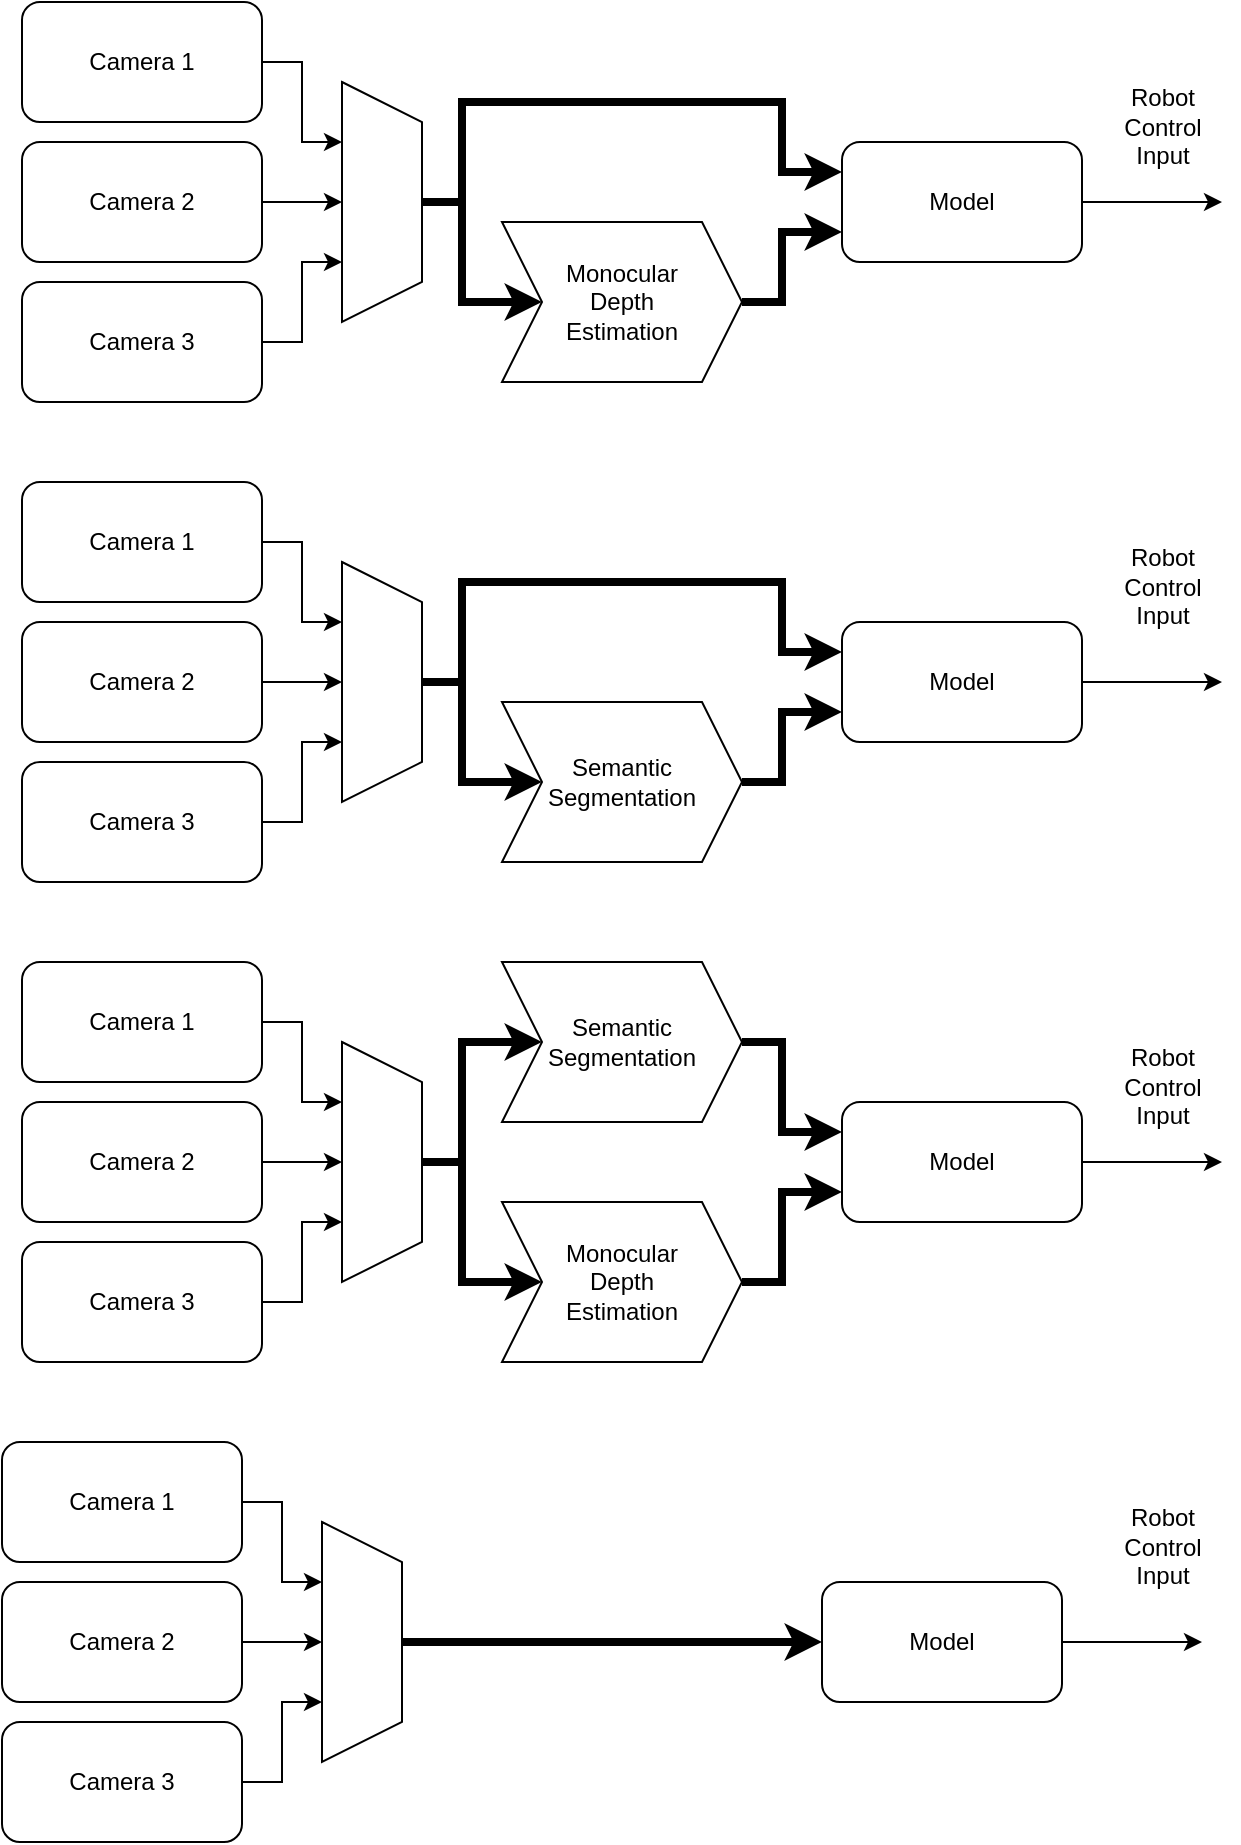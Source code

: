 <mxfile version="27.0.3">
  <diagram name="Page-1" id="Rbg0aRbWjIbsujZl2r_W">
    <mxGraphModel dx="1492" dy="953" grid="1" gridSize="10" guides="1" tooltips="1" connect="1" arrows="1" fold="1" page="1" pageScale="1" pageWidth="850" pageHeight="1100" math="0" shadow="0">
      <root>
        <mxCell id="0" />
        <mxCell id="1" parent="0" />
        <mxCell id="hCRmuGgDrYymKXtJAuy6-20" value="Camera 1" style="rounded=1;whiteSpace=wrap;html=1;" vertex="1" parent="1">
          <mxGeometry x="40" y="120" width="120" height="60" as="geometry" />
        </mxCell>
        <mxCell id="hCRmuGgDrYymKXtJAuy6-21" value="Camera 2" style="rounded=1;whiteSpace=wrap;html=1;" vertex="1" parent="1">
          <mxGeometry x="40" y="190" width="120" height="60" as="geometry" />
        </mxCell>
        <mxCell id="hCRmuGgDrYymKXtJAuy6-22" value="Camera 3" style="rounded=1;whiteSpace=wrap;html=1;" vertex="1" parent="1">
          <mxGeometry x="40" y="260" width="120" height="60" as="geometry" />
        </mxCell>
        <mxCell id="hCRmuGgDrYymKXtJAuy6-23" value="" style="shape=trapezoid;perimeter=trapezoidPerimeter;whiteSpace=wrap;html=1;fixedSize=1;direction=south;" vertex="1" parent="1">
          <mxGeometry x="200" y="160" width="40" height="120" as="geometry" />
        </mxCell>
        <mxCell id="hCRmuGgDrYymKXtJAuy6-28" value="" style="endArrow=classic;html=1;rounded=0;exitX=1;exitY=0.5;exitDx=0;exitDy=0;entryX=0.25;entryY=1;entryDx=0;entryDy=0;" edge="1" parent="1" source="hCRmuGgDrYymKXtJAuy6-20" target="hCRmuGgDrYymKXtJAuy6-23">
          <mxGeometry width="50" height="50" relative="1" as="geometry">
            <mxPoint x="400" y="380" as="sourcePoint" />
            <mxPoint x="450" y="330" as="targetPoint" />
            <Array as="points">
              <mxPoint x="180" y="150" />
              <mxPoint x="180" y="190" />
            </Array>
          </mxGeometry>
        </mxCell>
        <mxCell id="hCRmuGgDrYymKXtJAuy6-29" value="" style="endArrow=classic;html=1;rounded=0;exitX=1;exitY=0.5;exitDx=0;exitDy=0;entryX=0.75;entryY=1;entryDx=0;entryDy=0;" edge="1" parent="1" source="hCRmuGgDrYymKXtJAuy6-22" target="hCRmuGgDrYymKXtJAuy6-23">
          <mxGeometry width="50" height="50" relative="1" as="geometry">
            <mxPoint x="400" y="380" as="sourcePoint" />
            <mxPoint x="450" y="330" as="targetPoint" />
            <Array as="points">
              <mxPoint x="180" y="290" />
              <mxPoint x="180" y="250" />
            </Array>
          </mxGeometry>
        </mxCell>
        <mxCell id="hCRmuGgDrYymKXtJAuy6-30" value="" style="endArrow=classic;html=1;rounded=0;exitX=1;exitY=0.5;exitDx=0;exitDy=0;entryX=0.5;entryY=1;entryDx=0;entryDy=0;" edge="1" parent="1" source="hCRmuGgDrYymKXtJAuy6-21" target="hCRmuGgDrYymKXtJAuy6-23">
          <mxGeometry width="50" height="50" relative="1" as="geometry">
            <mxPoint x="400" y="380" as="sourcePoint" />
            <mxPoint x="450" y="330" as="targetPoint" />
          </mxGeometry>
        </mxCell>
        <mxCell id="hCRmuGgDrYymKXtJAuy6-33" value="&lt;div&gt;Monocular&lt;/div&gt;&lt;div&gt;Depth&lt;/div&gt;&lt;div&gt;Estimation&lt;/div&gt;" style="shape=step;perimeter=stepPerimeter;whiteSpace=wrap;html=1;fixedSize=1;" vertex="1" parent="1">
          <mxGeometry x="280" y="230" width="120" height="80" as="geometry" />
        </mxCell>
        <mxCell id="hCRmuGgDrYymKXtJAuy6-35" value="" style="endArrow=classic;html=1;rounded=0;strokeWidth=4;entryX=0;entryY=0.25;entryDx=0;entryDy=0;" edge="1" parent="1" target="hCRmuGgDrYymKXtJAuy6-38">
          <mxGeometry width="50" height="50" relative="1" as="geometry">
            <mxPoint x="240" y="220" as="sourcePoint" />
            <mxPoint x="410" y="140" as="targetPoint" />
            <Array as="points">
              <mxPoint x="260" y="220" />
              <mxPoint x="260" y="170" />
              <mxPoint x="420" y="170" />
              <mxPoint x="420" y="205" />
            </Array>
          </mxGeometry>
        </mxCell>
        <mxCell id="hCRmuGgDrYymKXtJAuy6-37" value="" style="endArrow=classic;html=1;rounded=0;entryX=0;entryY=0.5;entryDx=0;entryDy=0;strokeWidth=4;" edge="1" parent="1" target="hCRmuGgDrYymKXtJAuy6-33">
          <mxGeometry width="50" height="50" relative="1" as="geometry">
            <mxPoint x="260" y="220" as="sourcePoint" />
            <mxPoint x="290" y="270" as="targetPoint" />
            <Array as="points">
              <mxPoint x="260" y="270" />
            </Array>
          </mxGeometry>
        </mxCell>
        <mxCell id="hCRmuGgDrYymKXtJAuy6-38" value="Model" style="rounded=1;whiteSpace=wrap;html=1;" vertex="1" parent="1">
          <mxGeometry x="450" y="190" width="120" height="60" as="geometry" />
        </mxCell>
        <mxCell id="hCRmuGgDrYymKXtJAuy6-40" value="" style="endArrow=classic;html=1;rounded=0;entryX=0;entryY=0.75;entryDx=0;entryDy=0;strokeWidth=4;exitX=1;exitY=0.5;exitDx=0;exitDy=0;" edge="1" parent="1" source="hCRmuGgDrYymKXtJAuy6-33" target="hCRmuGgDrYymKXtJAuy6-38">
          <mxGeometry width="50" height="50" relative="1" as="geometry">
            <mxPoint x="400" y="300" as="sourcePoint" />
            <mxPoint x="450" y="250" as="targetPoint" />
            <Array as="points">
              <mxPoint x="420" y="270" />
              <mxPoint x="420" y="235" />
            </Array>
          </mxGeometry>
        </mxCell>
        <mxCell id="hCRmuGgDrYymKXtJAuy6-42" value="" style="endArrow=classic;html=1;rounded=0;" edge="1" parent="1">
          <mxGeometry width="50" height="50" relative="1" as="geometry">
            <mxPoint x="570" y="220" as="sourcePoint" />
            <mxPoint x="640" y="220" as="targetPoint" />
          </mxGeometry>
        </mxCell>
        <mxCell id="hCRmuGgDrYymKXtJAuy6-43" value="&lt;div&gt;&lt;br&gt;&lt;/div&gt;&lt;div&gt;Robot&lt;/div&gt;&lt;div&gt;Control&lt;/div&gt;&lt;div&gt;Input&lt;/div&gt;" style="text;html=1;align=center;verticalAlign=middle;resizable=0;points=[];autosize=1;strokeColor=none;fillColor=none;" vertex="1" parent="1">
          <mxGeometry x="580" y="140" width="60" height="70" as="geometry" />
        </mxCell>
        <mxCell id="hCRmuGgDrYymKXtJAuy6-62" value="Camera 1" style="rounded=1;whiteSpace=wrap;html=1;" vertex="1" parent="1">
          <mxGeometry x="40" y="600" width="120" height="60" as="geometry" />
        </mxCell>
        <mxCell id="hCRmuGgDrYymKXtJAuy6-63" value="Camera 2" style="rounded=1;whiteSpace=wrap;html=1;" vertex="1" parent="1">
          <mxGeometry x="40" y="670" width="120" height="60" as="geometry" />
        </mxCell>
        <mxCell id="hCRmuGgDrYymKXtJAuy6-64" value="Camera 3" style="rounded=1;whiteSpace=wrap;html=1;" vertex="1" parent="1">
          <mxGeometry x="40" y="740" width="120" height="60" as="geometry" />
        </mxCell>
        <mxCell id="hCRmuGgDrYymKXtJAuy6-65" value="" style="shape=trapezoid;perimeter=trapezoidPerimeter;whiteSpace=wrap;html=1;fixedSize=1;direction=south;" vertex="1" parent="1">
          <mxGeometry x="200" y="640" width="40" height="120" as="geometry" />
        </mxCell>
        <mxCell id="hCRmuGgDrYymKXtJAuy6-66" value="" style="endArrow=classic;html=1;rounded=0;exitX=1;exitY=0.5;exitDx=0;exitDy=0;entryX=0.25;entryY=1;entryDx=0;entryDy=0;" edge="1" parent="1" source="hCRmuGgDrYymKXtJAuy6-62" target="hCRmuGgDrYymKXtJAuy6-65">
          <mxGeometry width="50" height="50" relative="1" as="geometry">
            <mxPoint x="400" y="860" as="sourcePoint" />
            <mxPoint x="450" y="810" as="targetPoint" />
            <Array as="points">
              <mxPoint x="180" y="630" />
              <mxPoint x="180" y="670" />
            </Array>
          </mxGeometry>
        </mxCell>
        <mxCell id="hCRmuGgDrYymKXtJAuy6-67" value="" style="endArrow=classic;html=1;rounded=0;exitX=1;exitY=0.5;exitDx=0;exitDy=0;entryX=0.75;entryY=1;entryDx=0;entryDy=0;" edge="1" parent="1" source="hCRmuGgDrYymKXtJAuy6-64" target="hCRmuGgDrYymKXtJAuy6-65">
          <mxGeometry width="50" height="50" relative="1" as="geometry">
            <mxPoint x="400" y="860" as="sourcePoint" />
            <mxPoint x="450" y="810" as="targetPoint" />
            <Array as="points">
              <mxPoint x="180" y="770" />
              <mxPoint x="180" y="730" />
            </Array>
          </mxGeometry>
        </mxCell>
        <mxCell id="hCRmuGgDrYymKXtJAuy6-68" value="" style="endArrow=classic;html=1;rounded=0;exitX=1;exitY=0.5;exitDx=0;exitDy=0;entryX=0.5;entryY=1;entryDx=0;entryDy=0;" edge="1" parent="1" source="hCRmuGgDrYymKXtJAuy6-63" target="hCRmuGgDrYymKXtJAuy6-65">
          <mxGeometry width="50" height="50" relative="1" as="geometry">
            <mxPoint x="400" y="860" as="sourcePoint" />
            <mxPoint x="450" y="810" as="targetPoint" />
          </mxGeometry>
        </mxCell>
        <mxCell id="hCRmuGgDrYymKXtJAuy6-69" value="&lt;div&gt;Semantic&lt;/div&gt;&lt;div&gt;Segmentation&lt;/div&gt;" style="shape=step;perimeter=stepPerimeter;whiteSpace=wrap;html=1;fixedSize=1;" vertex="1" parent="1">
          <mxGeometry x="280" y="600" width="120" height="80" as="geometry" />
        </mxCell>
        <mxCell id="hCRmuGgDrYymKXtJAuy6-70" value="&lt;div&gt;Monocular&lt;/div&gt;&lt;div&gt;Depth&lt;/div&gt;&lt;div&gt;Estimation&lt;/div&gt;" style="shape=step;perimeter=stepPerimeter;whiteSpace=wrap;html=1;fixedSize=1;" vertex="1" parent="1">
          <mxGeometry x="280" y="720" width="120" height="80" as="geometry" />
        </mxCell>
        <mxCell id="hCRmuGgDrYymKXtJAuy6-71" value="" style="endArrow=classic;html=1;rounded=0;strokeWidth=4;entryX=0;entryY=0.5;entryDx=0;entryDy=0;" edge="1" parent="1" target="hCRmuGgDrYymKXtJAuy6-69">
          <mxGeometry width="50" height="50" relative="1" as="geometry">
            <mxPoint x="240" y="700" as="sourcePoint" />
            <mxPoint x="260" y="650" as="targetPoint" />
            <Array as="points">
              <mxPoint x="260" y="700" />
              <mxPoint x="260" y="640" />
            </Array>
          </mxGeometry>
        </mxCell>
        <mxCell id="hCRmuGgDrYymKXtJAuy6-72" value="" style="endArrow=classic;html=1;rounded=0;entryX=0;entryY=0.5;entryDx=0;entryDy=0;strokeWidth=4;" edge="1" parent="1" target="hCRmuGgDrYymKXtJAuy6-70">
          <mxGeometry width="50" height="50" relative="1" as="geometry">
            <mxPoint x="260" y="700" as="sourcePoint" />
            <mxPoint x="290" y="750" as="targetPoint" />
            <Array as="points">
              <mxPoint x="260" y="760" />
            </Array>
          </mxGeometry>
        </mxCell>
        <mxCell id="hCRmuGgDrYymKXtJAuy6-73" value="Model" style="rounded=1;whiteSpace=wrap;html=1;" vertex="1" parent="1">
          <mxGeometry x="450" y="670" width="120" height="60" as="geometry" />
        </mxCell>
        <mxCell id="hCRmuGgDrYymKXtJAuy6-74" value="" style="endArrow=classic;html=1;rounded=0;entryX=0;entryY=0.25;entryDx=0;entryDy=0;strokeWidth=4;exitX=1;exitY=0.5;exitDx=0;exitDy=0;" edge="1" parent="1" target="hCRmuGgDrYymKXtJAuy6-73" source="hCRmuGgDrYymKXtJAuy6-69">
          <mxGeometry width="50" height="50" relative="1" as="geometry">
            <mxPoint x="400" y="620" as="sourcePoint" />
            <mxPoint x="450" y="570" as="targetPoint" />
            <Array as="points">
              <mxPoint x="420" y="640" />
              <mxPoint x="420" y="685" />
            </Array>
          </mxGeometry>
        </mxCell>
        <mxCell id="hCRmuGgDrYymKXtJAuy6-75" value="" style="endArrow=classic;html=1;rounded=0;entryX=0;entryY=0.75;entryDx=0;entryDy=0;strokeWidth=4;exitX=1;exitY=0.5;exitDx=0;exitDy=0;" edge="1" parent="1" target="hCRmuGgDrYymKXtJAuy6-73" source="hCRmuGgDrYymKXtJAuy6-70">
          <mxGeometry width="50" height="50" relative="1" as="geometry">
            <mxPoint x="400" y="780" as="sourcePoint" />
            <mxPoint x="450" y="730" as="targetPoint" />
            <Array as="points">
              <mxPoint x="420" y="760" />
              <mxPoint x="420" y="715" />
            </Array>
          </mxGeometry>
        </mxCell>
        <mxCell id="hCRmuGgDrYymKXtJAuy6-76" value="" style="endArrow=classic;html=1;rounded=0;" edge="1" parent="1">
          <mxGeometry width="50" height="50" relative="1" as="geometry">
            <mxPoint x="570" y="700" as="sourcePoint" />
            <mxPoint x="640" y="700" as="targetPoint" />
          </mxGeometry>
        </mxCell>
        <mxCell id="hCRmuGgDrYymKXtJAuy6-77" value="&lt;div&gt;&lt;br&gt;&lt;/div&gt;&lt;div&gt;Robot&lt;/div&gt;&lt;div&gt;Control&lt;/div&gt;&lt;div&gt;Input&lt;/div&gt;" style="text;html=1;align=center;verticalAlign=middle;resizable=0;points=[];autosize=1;strokeColor=none;fillColor=none;" vertex="1" parent="1">
          <mxGeometry x="580" y="620" width="60" height="70" as="geometry" />
        </mxCell>
        <mxCell id="hCRmuGgDrYymKXtJAuy6-78" value="Camera 1" style="rounded=1;whiteSpace=wrap;html=1;" vertex="1" parent="1">
          <mxGeometry x="40" y="360" width="120" height="60" as="geometry" />
        </mxCell>
        <mxCell id="hCRmuGgDrYymKXtJAuy6-79" value="Camera 2" style="rounded=1;whiteSpace=wrap;html=1;" vertex="1" parent="1">
          <mxGeometry x="40" y="430" width="120" height="60" as="geometry" />
        </mxCell>
        <mxCell id="hCRmuGgDrYymKXtJAuy6-80" value="Camera 3" style="rounded=1;whiteSpace=wrap;html=1;" vertex="1" parent="1">
          <mxGeometry x="40" y="500" width="120" height="60" as="geometry" />
        </mxCell>
        <mxCell id="hCRmuGgDrYymKXtJAuy6-81" value="" style="shape=trapezoid;perimeter=trapezoidPerimeter;whiteSpace=wrap;html=1;fixedSize=1;direction=south;" vertex="1" parent="1">
          <mxGeometry x="200" y="400" width="40" height="120" as="geometry" />
        </mxCell>
        <mxCell id="hCRmuGgDrYymKXtJAuy6-82" value="" style="endArrow=classic;html=1;rounded=0;exitX=1;exitY=0.5;exitDx=0;exitDy=0;entryX=0.25;entryY=1;entryDx=0;entryDy=0;" edge="1" parent="1" source="hCRmuGgDrYymKXtJAuy6-78" target="hCRmuGgDrYymKXtJAuy6-81">
          <mxGeometry width="50" height="50" relative="1" as="geometry">
            <mxPoint x="400" y="620" as="sourcePoint" />
            <mxPoint x="450" y="570" as="targetPoint" />
            <Array as="points">
              <mxPoint x="180" y="390" />
              <mxPoint x="180" y="430" />
            </Array>
          </mxGeometry>
        </mxCell>
        <mxCell id="hCRmuGgDrYymKXtJAuy6-83" value="" style="endArrow=classic;html=1;rounded=0;exitX=1;exitY=0.5;exitDx=0;exitDy=0;entryX=0.75;entryY=1;entryDx=0;entryDy=0;" edge="1" parent="1" source="hCRmuGgDrYymKXtJAuy6-80" target="hCRmuGgDrYymKXtJAuy6-81">
          <mxGeometry width="50" height="50" relative="1" as="geometry">
            <mxPoint x="400" y="620" as="sourcePoint" />
            <mxPoint x="450" y="570" as="targetPoint" />
            <Array as="points">
              <mxPoint x="180" y="530" />
              <mxPoint x="180" y="490" />
            </Array>
          </mxGeometry>
        </mxCell>
        <mxCell id="hCRmuGgDrYymKXtJAuy6-84" value="" style="endArrow=classic;html=1;rounded=0;exitX=1;exitY=0.5;exitDx=0;exitDy=0;entryX=0.5;entryY=1;entryDx=0;entryDy=0;" edge="1" parent="1" source="hCRmuGgDrYymKXtJAuy6-79" target="hCRmuGgDrYymKXtJAuy6-81">
          <mxGeometry width="50" height="50" relative="1" as="geometry">
            <mxPoint x="400" y="620" as="sourcePoint" />
            <mxPoint x="450" y="570" as="targetPoint" />
          </mxGeometry>
        </mxCell>
        <mxCell id="hCRmuGgDrYymKXtJAuy6-85" value="&lt;div&gt;Semantic&lt;/div&gt;&lt;div&gt;Segmentation&lt;/div&gt;" style="shape=step;perimeter=stepPerimeter;whiteSpace=wrap;html=1;fixedSize=1;" vertex="1" parent="1">
          <mxGeometry x="280" y="470" width="120" height="80" as="geometry" />
        </mxCell>
        <mxCell id="hCRmuGgDrYymKXtJAuy6-86" value="" style="endArrow=classic;html=1;rounded=0;strokeWidth=4;entryX=0;entryY=0.25;entryDx=0;entryDy=0;" edge="1" parent="1" target="hCRmuGgDrYymKXtJAuy6-88">
          <mxGeometry width="50" height="50" relative="1" as="geometry">
            <mxPoint x="240" y="460" as="sourcePoint" />
            <mxPoint x="410" y="380" as="targetPoint" />
            <Array as="points">
              <mxPoint x="260" y="460" />
              <mxPoint x="260" y="410" />
              <mxPoint x="420" y="410" />
              <mxPoint x="420" y="445" />
            </Array>
          </mxGeometry>
        </mxCell>
        <mxCell id="hCRmuGgDrYymKXtJAuy6-87" value="" style="endArrow=classic;html=1;rounded=0;entryX=0;entryY=0.5;entryDx=0;entryDy=0;strokeWidth=4;" edge="1" parent="1" target="hCRmuGgDrYymKXtJAuy6-85">
          <mxGeometry width="50" height="50" relative="1" as="geometry">
            <mxPoint x="260" y="460" as="sourcePoint" />
            <mxPoint x="290" y="510" as="targetPoint" />
            <Array as="points">
              <mxPoint x="260" y="510" />
            </Array>
          </mxGeometry>
        </mxCell>
        <mxCell id="hCRmuGgDrYymKXtJAuy6-88" value="Model" style="rounded=1;whiteSpace=wrap;html=1;" vertex="1" parent="1">
          <mxGeometry x="450" y="430" width="120" height="60" as="geometry" />
        </mxCell>
        <mxCell id="hCRmuGgDrYymKXtJAuy6-89" value="" style="endArrow=classic;html=1;rounded=0;entryX=0;entryY=0.75;entryDx=0;entryDy=0;strokeWidth=4;exitX=1;exitY=0.5;exitDx=0;exitDy=0;" edge="1" parent="1" source="hCRmuGgDrYymKXtJAuy6-85" target="hCRmuGgDrYymKXtJAuy6-88">
          <mxGeometry width="50" height="50" relative="1" as="geometry">
            <mxPoint x="400" y="540" as="sourcePoint" />
            <mxPoint x="450" y="490" as="targetPoint" />
            <Array as="points">
              <mxPoint x="420" y="510" />
              <mxPoint x="420" y="475" />
            </Array>
          </mxGeometry>
        </mxCell>
        <mxCell id="hCRmuGgDrYymKXtJAuy6-90" value="" style="endArrow=classic;html=1;rounded=0;" edge="1" parent="1">
          <mxGeometry width="50" height="50" relative="1" as="geometry">
            <mxPoint x="570" y="460" as="sourcePoint" />
            <mxPoint x="640" y="460" as="targetPoint" />
          </mxGeometry>
        </mxCell>
        <mxCell id="hCRmuGgDrYymKXtJAuy6-91" value="&lt;div&gt;&lt;br&gt;&lt;/div&gt;&lt;div&gt;Robot&lt;/div&gt;&lt;div&gt;Control&lt;/div&gt;&lt;div&gt;Input&lt;/div&gt;" style="text;html=1;align=center;verticalAlign=middle;resizable=0;points=[];autosize=1;strokeColor=none;fillColor=none;" vertex="1" parent="1">
          <mxGeometry x="580" y="370" width="60" height="70" as="geometry" />
        </mxCell>
        <mxCell id="hCRmuGgDrYymKXtJAuy6-92" value="Camera 1" style="rounded=1;whiteSpace=wrap;html=1;" vertex="1" parent="1">
          <mxGeometry x="30" y="840" width="120" height="60" as="geometry" />
        </mxCell>
        <mxCell id="hCRmuGgDrYymKXtJAuy6-93" value="Camera 2" style="rounded=1;whiteSpace=wrap;html=1;" vertex="1" parent="1">
          <mxGeometry x="30" y="910" width="120" height="60" as="geometry" />
        </mxCell>
        <mxCell id="hCRmuGgDrYymKXtJAuy6-94" value="Camera 3" style="rounded=1;whiteSpace=wrap;html=1;" vertex="1" parent="1">
          <mxGeometry x="30" y="980" width="120" height="60" as="geometry" />
        </mxCell>
        <mxCell id="hCRmuGgDrYymKXtJAuy6-95" value="" style="shape=trapezoid;perimeter=trapezoidPerimeter;whiteSpace=wrap;html=1;fixedSize=1;direction=south;" vertex="1" parent="1">
          <mxGeometry x="190" y="880" width="40" height="120" as="geometry" />
        </mxCell>
        <mxCell id="hCRmuGgDrYymKXtJAuy6-96" value="" style="endArrow=classic;html=1;rounded=0;exitX=1;exitY=0.5;exitDx=0;exitDy=0;entryX=0.25;entryY=1;entryDx=0;entryDy=0;" edge="1" parent="1" source="hCRmuGgDrYymKXtJAuy6-92" target="hCRmuGgDrYymKXtJAuy6-95">
          <mxGeometry width="50" height="50" relative="1" as="geometry">
            <mxPoint x="390" y="1100" as="sourcePoint" />
            <mxPoint x="440" y="1050" as="targetPoint" />
            <Array as="points">
              <mxPoint x="170" y="870" />
              <mxPoint x="170" y="910" />
            </Array>
          </mxGeometry>
        </mxCell>
        <mxCell id="hCRmuGgDrYymKXtJAuy6-97" value="" style="endArrow=classic;html=1;rounded=0;exitX=1;exitY=0.5;exitDx=0;exitDy=0;entryX=0.75;entryY=1;entryDx=0;entryDy=0;" edge="1" parent="1" source="hCRmuGgDrYymKXtJAuy6-94" target="hCRmuGgDrYymKXtJAuy6-95">
          <mxGeometry width="50" height="50" relative="1" as="geometry">
            <mxPoint x="390" y="1100" as="sourcePoint" />
            <mxPoint x="440" y="1050" as="targetPoint" />
            <Array as="points">
              <mxPoint x="170" y="1010" />
              <mxPoint x="170" y="970" />
            </Array>
          </mxGeometry>
        </mxCell>
        <mxCell id="hCRmuGgDrYymKXtJAuy6-98" value="" style="endArrow=classic;html=1;rounded=0;exitX=1;exitY=0.5;exitDx=0;exitDy=0;entryX=0.5;entryY=1;entryDx=0;entryDy=0;" edge="1" parent="1" source="hCRmuGgDrYymKXtJAuy6-93" target="hCRmuGgDrYymKXtJAuy6-95">
          <mxGeometry width="50" height="50" relative="1" as="geometry">
            <mxPoint x="390" y="1100" as="sourcePoint" />
            <mxPoint x="440" y="1050" as="targetPoint" />
          </mxGeometry>
        </mxCell>
        <mxCell id="hCRmuGgDrYymKXtJAuy6-100" value="" style="endArrow=classic;html=1;rounded=0;strokeWidth=4;entryX=0;entryY=0.5;entryDx=0;entryDy=0;exitX=0.5;exitY=0;exitDx=0;exitDy=0;" edge="1" parent="1" target="hCRmuGgDrYymKXtJAuy6-102" source="hCRmuGgDrYymKXtJAuy6-95">
          <mxGeometry width="50" height="50" relative="1" as="geometry">
            <mxPoint x="290" y="950" as="sourcePoint" />
            <mxPoint x="400" y="860" as="targetPoint" />
            <Array as="points">
              <mxPoint x="320" y="940" />
              <mxPoint x="410" y="940" />
            </Array>
          </mxGeometry>
        </mxCell>
        <mxCell id="hCRmuGgDrYymKXtJAuy6-102" value="Model" style="rounded=1;whiteSpace=wrap;html=1;" vertex="1" parent="1">
          <mxGeometry x="440" y="910" width="120" height="60" as="geometry" />
        </mxCell>
        <mxCell id="hCRmuGgDrYymKXtJAuy6-104" value="" style="endArrow=classic;html=1;rounded=0;" edge="1" parent="1">
          <mxGeometry width="50" height="50" relative="1" as="geometry">
            <mxPoint x="560" y="940" as="sourcePoint" />
            <mxPoint x="630" y="940" as="targetPoint" />
          </mxGeometry>
        </mxCell>
        <mxCell id="hCRmuGgDrYymKXtJAuy6-105" value="&lt;div&gt;&lt;br&gt;&lt;/div&gt;&lt;div&gt;Robot&lt;/div&gt;&lt;div&gt;Control&lt;/div&gt;&lt;div&gt;Input&lt;/div&gt;" style="text;html=1;align=center;verticalAlign=middle;resizable=0;points=[];autosize=1;strokeColor=none;fillColor=none;" vertex="1" parent="1">
          <mxGeometry x="580" y="850" width="60" height="70" as="geometry" />
        </mxCell>
      </root>
    </mxGraphModel>
  </diagram>
</mxfile>

